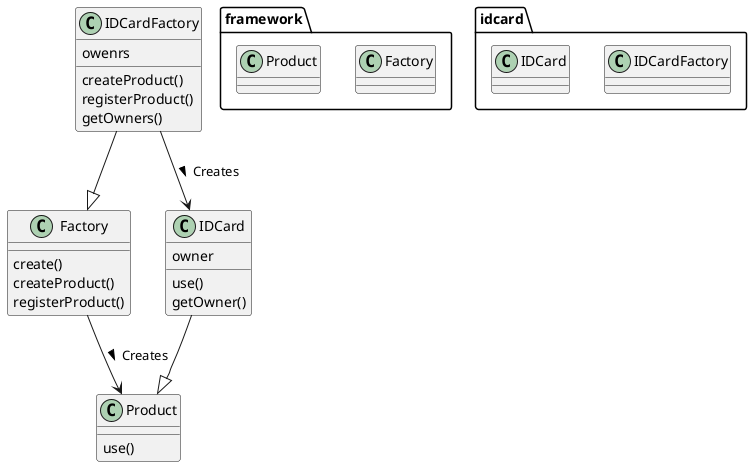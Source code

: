 @startuml

package framework {
  class Factory
  class Product
}

package idcard {
  class IDCardFactory
  class IDCard
}

class Factory {
  create()
  createProduct()
  registerProduct()
}

class Product {
  use()
}

class IDCardFactory {
  owenrs
  createProduct()
  registerProduct()
  getOwners()
}

class IDCard {
  owner
  use()
  getOwner()
}


Factory --> Product : Creates >
IDCardFactory --|> Factory
IDCardFactory --> IDCard : Creates >
IDCard --|> Product



@enduml